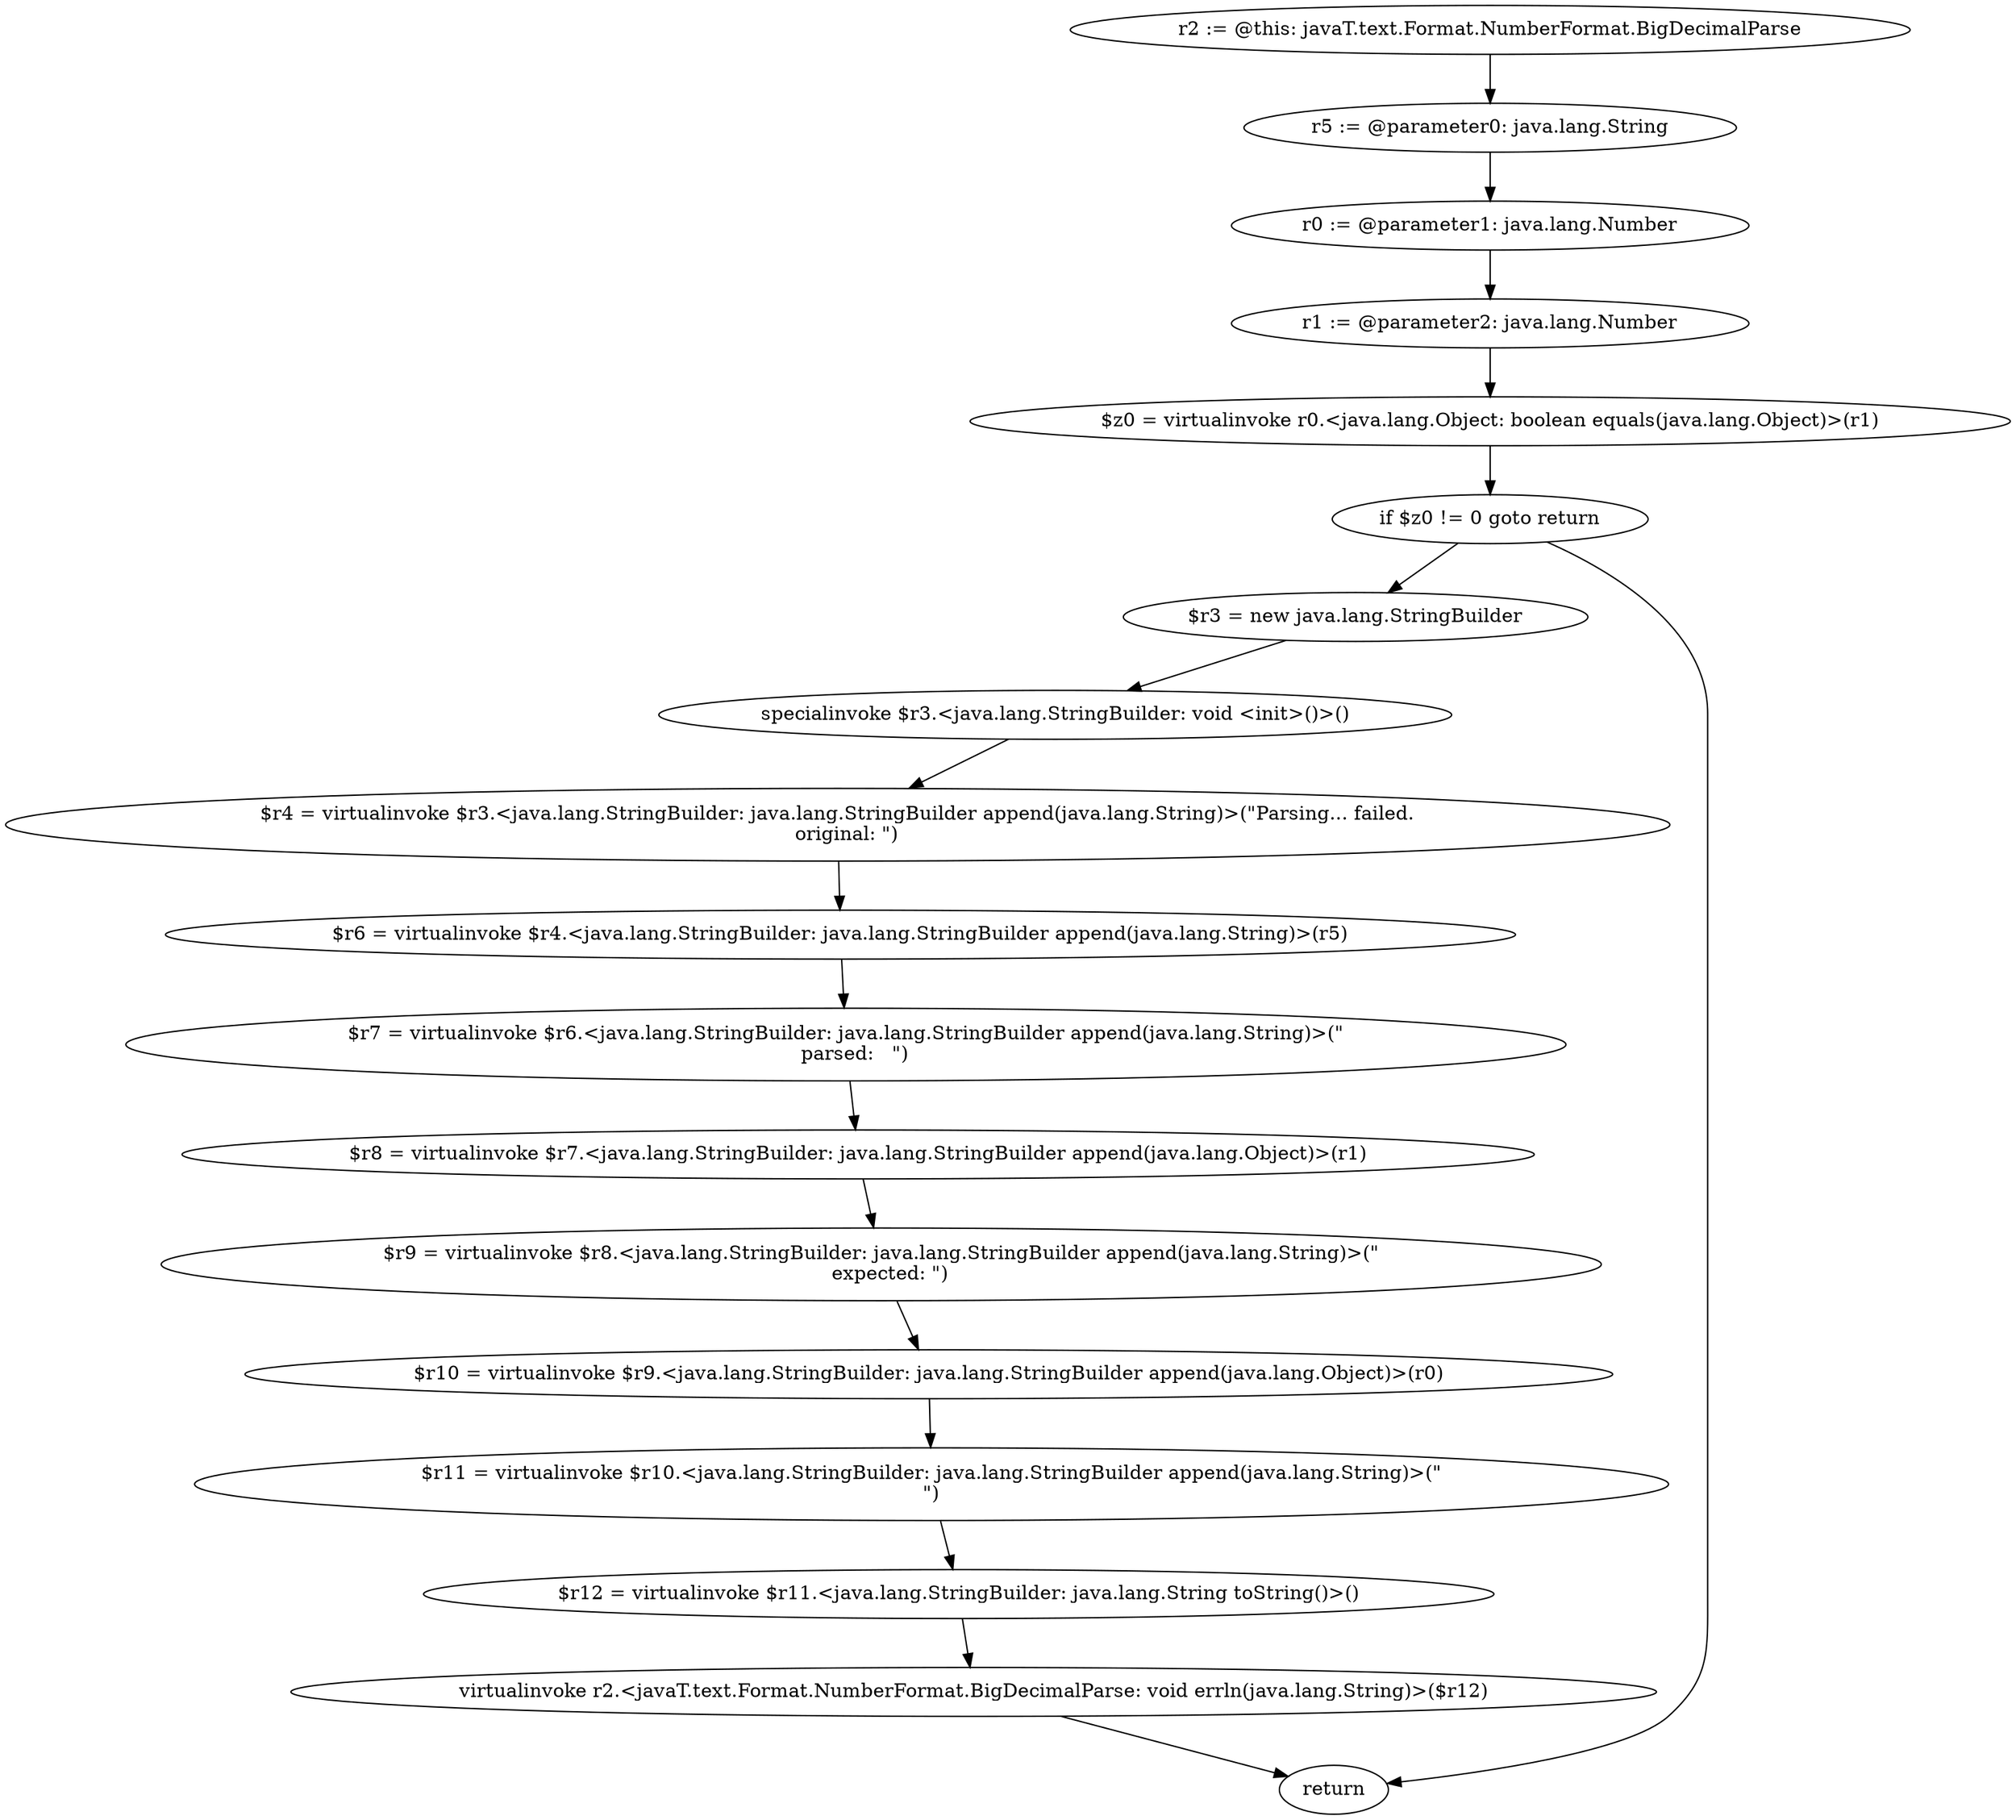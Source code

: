digraph "unitGraph" {
    "r2 := @this: javaT.text.Format.NumberFormat.BigDecimalParse"
    "r5 := @parameter0: java.lang.String"
    "r0 := @parameter1: java.lang.Number"
    "r1 := @parameter2: java.lang.Number"
    "$z0 = virtualinvoke r0.<java.lang.Object: boolean equals(java.lang.Object)>(r1)"
    "if $z0 != 0 goto return"
    "$r3 = new java.lang.StringBuilder"
    "specialinvoke $r3.<java.lang.StringBuilder: void <init>()>()"
    "$r4 = virtualinvoke $r3.<java.lang.StringBuilder: java.lang.StringBuilder append(java.lang.String)>(\"Parsing... failed.\n   original: \")"
    "$r6 = virtualinvoke $r4.<java.lang.StringBuilder: java.lang.StringBuilder append(java.lang.String)>(r5)"
    "$r7 = virtualinvoke $r6.<java.lang.StringBuilder: java.lang.StringBuilder append(java.lang.String)>(\"\n   parsed:   \")"
    "$r8 = virtualinvoke $r7.<java.lang.StringBuilder: java.lang.StringBuilder append(java.lang.Object)>(r1)"
    "$r9 = virtualinvoke $r8.<java.lang.StringBuilder: java.lang.StringBuilder append(java.lang.String)>(\"\n   expected: \")"
    "$r10 = virtualinvoke $r9.<java.lang.StringBuilder: java.lang.StringBuilder append(java.lang.Object)>(r0)"
    "$r11 = virtualinvoke $r10.<java.lang.StringBuilder: java.lang.StringBuilder append(java.lang.String)>(\"\n\")"
    "$r12 = virtualinvoke $r11.<java.lang.StringBuilder: java.lang.String toString()>()"
    "virtualinvoke r2.<javaT.text.Format.NumberFormat.BigDecimalParse: void errln(java.lang.String)>($r12)"
    "return"
    "r2 := @this: javaT.text.Format.NumberFormat.BigDecimalParse"->"r5 := @parameter0: java.lang.String";
    "r5 := @parameter0: java.lang.String"->"r0 := @parameter1: java.lang.Number";
    "r0 := @parameter1: java.lang.Number"->"r1 := @parameter2: java.lang.Number";
    "r1 := @parameter2: java.lang.Number"->"$z0 = virtualinvoke r0.<java.lang.Object: boolean equals(java.lang.Object)>(r1)";
    "$z0 = virtualinvoke r0.<java.lang.Object: boolean equals(java.lang.Object)>(r1)"->"if $z0 != 0 goto return";
    "if $z0 != 0 goto return"->"$r3 = new java.lang.StringBuilder";
    "if $z0 != 0 goto return"->"return";
    "$r3 = new java.lang.StringBuilder"->"specialinvoke $r3.<java.lang.StringBuilder: void <init>()>()";
    "specialinvoke $r3.<java.lang.StringBuilder: void <init>()>()"->"$r4 = virtualinvoke $r3.<java.lang.StringBuilder: java.lang.StringBuilder append(java.lang.String)>(\"Parsing... failed.\n   original: \")";
    "$r4 = virtualinvoke $r3.<java.lang.StringBuilder: java.lang.StringBuilder append(java.lang.String)>(\"Parsing... failed.\n   original: \")"->"$r6 = virtualinvoke $r4.<java.lang.StringBuilder: java.lang.StringBuilder append(java.lang.String)>(r5)";
    "$r6 = virtualinvoke $r4.<java.lang.StringBuilder: java.lang.StringBuilder append(java.lang.String)>(r5)"->"$r7 = virtualinvoke $r6.<java.lang.StringBuilder: java.lang.StringBuilder append(java.lang.String)>(\"\n   parsed:   \")";
    "$r7 = virtualinvoke $r6.<java.lang.StringBuilder: java.lang.StringBuilder append(java.lang.String)>(\"\n   parsed:   \")"->"$r8 = virtualinvoke $r7.<java.lang.StringBuilder: java.lang.StringBuilder append(java.lang.Object)>(r1)";
    "$r8 = virtualinvoke $r7.<java.lang.StringBuilder: java.lang.StringBuilder append(java.lang.Object)>(r1)"->"$r9 = virtualinvoke $r8.<java.lang.StringBuilder: java.lang.StringBuilder append(java.lang.String)>(\"\n   expected: \")";
    "$r9 = virtualinvoke $r8.<java.lang.StringBuilder: java.lang.StringBuilder append(java.lang.String)>(\"\n   expected: \")"->"$r10 = virtualinvoke $r9.<java.lang.StringBuilder: java.lang.StringBuilder append(java.lang.Object)>(r0)";
    "$r10 = virtualinvoke $r9.<java.lang.StringBuilder: java.lang.StringBuilder append(java.lang.Object)>(r0)"->"$r11 = virtualinvoke $r10.<java.lang.StringBuilder: java.lang.StringBuilder append(java.lang.String)>(\"\n\")";
    "$r11 = virtualinvoke $r10.<java.lang.StringBuilder: java.lang.StringBuilder append(java.lang.String)>(\"\n\")"->"$r12 = virtualinvoke $r11.<java.lang.StringBuilder: java.lang.String toString()>()";
    "$r12 = virtualinvoke $r11.<java.lang.StringBuilder: java.lang.String toString()>()"->"virtualinvoke r2.<javaT.text.Format.NumberFormat.BigDecimalParse: void errln(java.lang.String)>($r12)";
    "virtualinvoke r2.<javaT.text.Format.NumberFormat.BigDecimalParse: void errln(java.lang.String)>($r12)"->"return";
}
